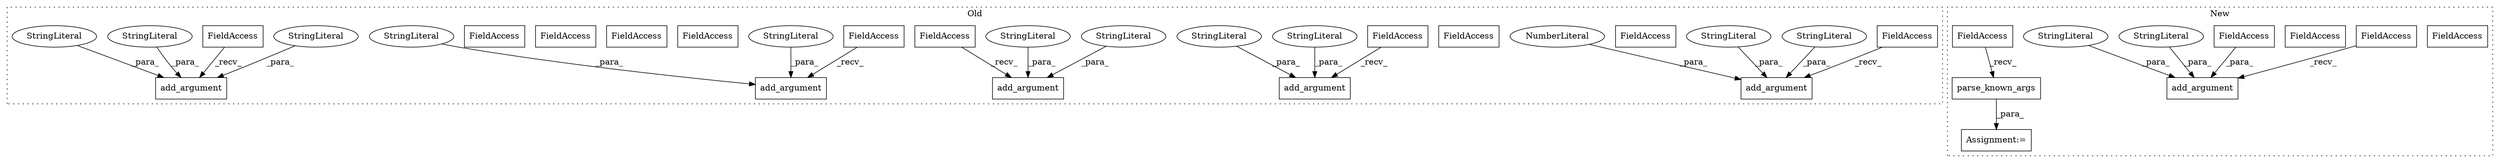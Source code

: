 digraph G {
subgraph cluster0 {
1 [label="add_argument" a="32" s="12086,12124" l="13,1" shape="box"];
3 [label="StringLiteral" a="45" s="12122" l="2" shape="ellipse"];
4 [label="StringLiteral" a="45" s="12099" l="15" shape="ellipse"];
6 [label="NumberLiteral" a="34" s="12119" l="2" shape="ellipse"];
8 [label="FieldAccess" a="22" s="12079" l="6" shape="box"];
9 [label="add_argument" a="32" s="12566,12597" l="13,1" shape="box"];
11 [label="StringLiteral" a="45" s="12579" l="9" shape="ellipse"];
12 [label="add_argument" a="32" s="12613,12646" l="13,1" shape="box"];
15 [label="FieldAccess" a="22" s="11887" l="6" shape="box"];
16 [label="add_argument" a="32" s="12198,12242" l="13,1" shape="box"];
17 [label="StringLiteral" a="45" s="12595" l="2" shape="ellipse"];
18 [label="add_argument" a="32" s="11894,11941" l="13,1" shape="box"];
20 [label="StringLiteral" a="45" s="12240" l="2" shape="ellipse"];
21 [label="StringLiteral" a="45" s="11920" l="12" shape="ellipse"];
22 [label="StringLiteral" a="45" s="12626" l="11" shape="ellipse"];
23 [label="StringLiteral" a="45" s="12644" l="2" shape="ellipse"];
24 [label="StringLiteral" a="45" s="12211" l="21" shape="ellipse"];
25 [label="StringLiteral" a="45" s="11907" l="12" shape="ellipse"];
27 [label="StringLiteral" a="45" s="11939" l="2" shape="ellipse"];
28 [label="FieldAccess" a="22" s="11796" l="6" shape="box"];
29 [label="FieldAccess" a="22" s="12191" l="6" shape="box"];
30 [label="FieldAccess" a="22" s="12559" l="6" shape="box"];
31 [label="FieldAccess" a="22" s="12606" l="6" shape="box"];
32 [label="FieldAccess" a="22" s="11887" l="6" shape="box"];
33 [label="FieldAccess" a="22" s="12191" l="6" shape="box"];
34 [label="FieldAccess" a="22" s="12559" l="6" shape="box"];
35 [label="FieldAccess" a="22" s="12606" l="6" shape="box"];
36 [label="FieldAccess" a="22" s="12079" l="6" shape="box"];
label = "Old";
style="dotted";
}
subgraph cluster1 {
2 [label="parse_known_args" a="32" s="10719" l="18" shape="box"];
5 [label="Assignment:=" a="7" s="10710" l="2" shape="box"];
7 [label="FieldAccess" a="22" s="10712" l="6" shape="box"];
10 [label="add_argument" a="32" s="10541,10599" l="13,1" shape="box"];
13 [label="FieldAccess" a="22" s="10581" l="3" shape="box"];
14 [label="FieldAccess" a="22" s="10534" l="6" shape="box"];
19 [label="StringLiteral" a="45" s="10566" l="14" shape="ellipse"];
26 [label="StringLiteral" a="45" s="10554" l="11" shape="ellipse"];
37 [label="FieldAccess" a="22" s="10712" l="6" shape="box"];
38 [label="FieldAccess" a="22" s="10534" l="6" shape="box"];
label = "New";
style="dotted";
}
2 -> 5 [label="_para_"];
3 -> 1 [label="_para_"];
4 -> 1 [label="_para_"];
6 -> 1 [label="_para_"];
11 -> 9 [label="_para_"];
13 -> 10 [label="_para_"];
17 -> 9 [label="_para_"];
19 -> 10 [label="_para_"];
20 -> 16 [label="_para_"];
21 -> 18 [label="_para_"];
22 -> 12 [label="_para_"];
23 -> 12 [label="_para_"];
24 -> 16 [label="_para_"];
25 -> 18 [label="_para_"];
26 -> 10 [label="_para_"];
27 -> 18 [label="_para_"];
32 -> 18 [label="_recv_"];
33 -> 16 [label="_recv_"];
34 -> 9 [label="_recv_"];
35 -> 12 [label="_recv_"];
36 -> 1 [label="_recv_"];
37 -> 2 [label="_recv_"];
38 -> 10 [label="_recv_"];
}